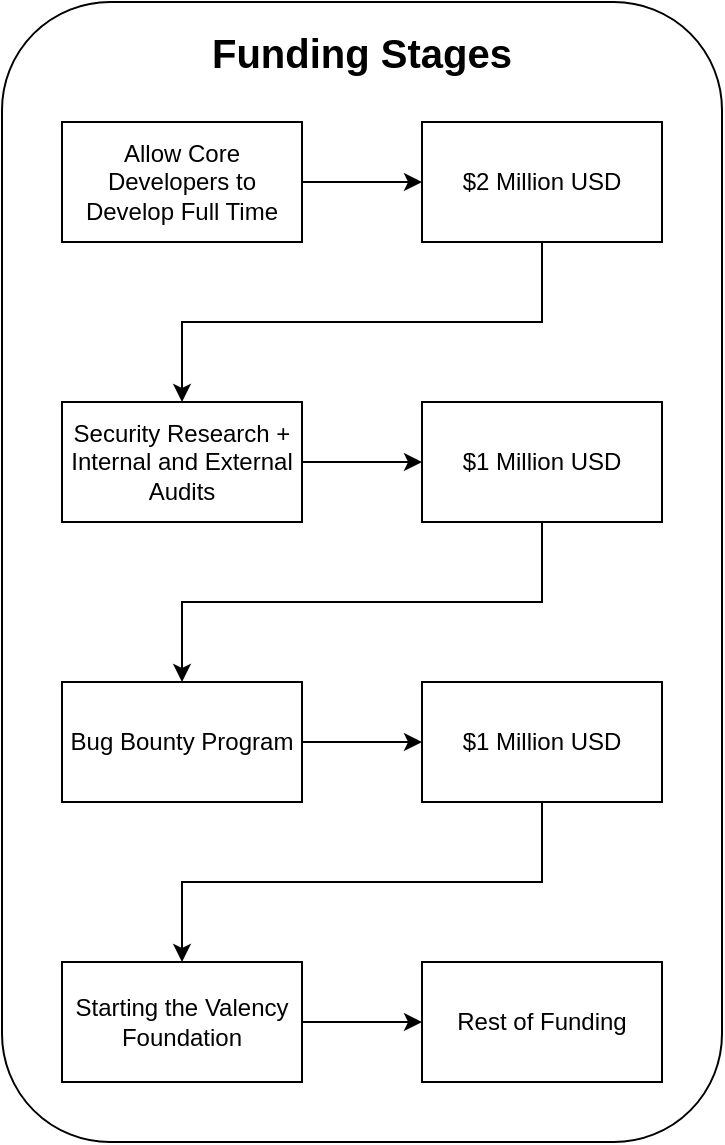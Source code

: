 <mxfile version="20.7.4" type="device"><diagram id="xYjTv9CL6mxWmhkBLTNM" name="Page-1"><mxGraphModel dx="1768" dy="1220" grid="1" gridSize="10" guides="1" tooltips="1" connect="1" arrows="1" fold="1" page="1" pageScale="1" pageWidth="850" pageHeight="1100" math="0" shadow="0"><root><mxCell id="0"/><mxCell id="1" parent="0"/><mxCell id="iRrLMKeFCmM5Z27aF00q-18" value="" style="rounded=1;whiteSpace=wrap;html=1;" vertex="1" parent="1"><mxGeometry x="250" y="200" width="360" height="570" as="geometry"/></mxCell><mxCell id="iRrLMKeFCmM5Z27aF00q-9" style="edgeStyle=orthogonalEdgeStyle;rounded=0;orthogonalLoop=1;jettySize=auto;html=1;" edge="1" parent="1" source="iRrLMKeFCmM5Z27aF00q-1" target="iRrLMKeFCmM5Z27aF00q-4"><mxGeometry relative="1" as="geometry"/></mxCell><mxCell id="iRrLMKeFCmM5Z27aF00q-1" value="Allow Core Developers to Develop Full Time" style="rounded=0;whiteSpace=wrap;html=1;" vertex="1" parent="1"><mxGeometry x="280" y="260" width="120" height="60" as="geometry"/></mxCell><mxCell id="iRrLMKeFCmM5Z27aF00q-13" style="edgeStyle=orthogonalEdgeStyle;rounded=0;orthogonalLoop=1;jettySize=auto;html=1;" edge="1" parent="1" source="iRrLMKeFCmM5Z27aF00q-2" target="iRrLMKeFCmM5Z27aF00q-8"><mxGeometry relative="1" as="geometry"/></mxCell><mxCell id="iRrLMKeFCmM5Z27aF00q-2" value="Bug Bounty Program" style="rounded=0;whiteSpace=wrap;html=1;" vertex="1" parent="1"><mxGeometry x="280" y="540" width="120" height="60" as="geometry"/></mxCell><mxCell id="iRrLMKeFCmM5Z27aF00q-16" style="edgeStyle=orthogonalEdgeStyle;rounded=0;orthogonalLoop=1;jettySize=auto;html=1;" edge="1" parent="1" source="iRrLMKeFCmM5Z27aF00q-3" target="iRrLMKeFCmM5Z27aF00q-2"><mxGeometry relative="1" as="geometry"><Array as="points"><mxPoint x="520" y="500"/><mxPoint x="340" y="500"/></Array></mxGeometry></mxCell><mxCell id="iRrLMKeFCmM5Z27aF00q-3" value="$1 Million USD" style="rounded=0;whiteSpace=wrap;html=1;" vertex="1" parent="1"><mxGeometry x="460" y="400" width="120" height="60" as="geometry"/></mxCell><mxCell id="iRrLMKeFCmM5Z27aF00q-11" style="edgeStyle=orthogonalEdgeStyle;rounded=0;orthogonalLoop=1;jettySize=auto;html=1;" edge="1" parent="1" source="iRrLMKeFCmM5Z27aF00q-4" target="iRrLMKeFCmM5Z27aF00q-5"><mxGeometry relative="1" as="geometry"><Array as="points"><mxPoint x="520" y="360"/><mxPoint x="340" y="360"/></Array></mxGeometry></mxCell><mxCell id="iRrLMKeFCmM5Z27aF00q-4" value="$2 Million USD" style="rounded=0;whiteSpace=wrap;html=1;" vertex="1" parent="1"><mxGeometry x="460" y="260" width="120" height="60" as="geometry"/></mxCell><mxCell id="iRrLMKeFCmM5Z27aF00q-12" style="edgeStyle=orthogonalEdgeStyle;rounded=0;orthogonalLoop=1;jettySize=auto;html=1;" edge="1" parent="1" source="iRrLMKeFCmM5Z27aF00q-5" target="iRrLMKeFCmM5Z27aF00q-3"><mxGeometry relative="1" as="geometry"/></mxCell><mxCell id="iRrLMKeFCmM5Z27aF00q-5" value="Security Research + Internal and External Audits" style="rounded=0;whiteSpace=wrap;html=1;" vertex="1" parent="1"><mxGeometry x="280" y="400" width="120" height="60" as="geometry"/></mxCell><mxCell id="iRrLMKeFCmM5Z27aF00q-14" style="edgeStyle=orthogonalEdgeStyle;rounded=0;orthogonalLoop=1;jettySize=auto;html=1;" edge="1" parent="1" source="iRrLMKeFCmM5Z27aF00q-6" target="iRrLMKeFCmM5Z27aF00q-7"><mxGeometry relative="1" as="geometry"/></mxCell><mxCell id="iRrLMKeFCmM5Z27aF00q-6" value="Starting the Valency Foundation" style="rounded=0;whiteSpace=wrap;html=1;" vertex="1" parent="1"><mxGeometry x="280" y="680" width="120" height="60" as="geometry"/></mxCell><mxCell id="iRrLMKeFCmM5Z27aF00q-7" value="Rest of Funding" style="rounded=0;whiteSpace=wrap;html=1;" vertex="1" parent="1"><mxGeometry x="460" y="680" width="120" height="60" as="geometry"/></mxCell><mxCell id="iRrLMKeFCmM5Z27aF00q-17" style="edgeStyle=orthogonalEdgeStyle;rounded=0;orthogonalLoop=1;jettySize=auto;html=1;" edge="1" parent="1" source="iRrLMKeFCmM5Z27aF00q-8" target="iRrLMKeFCmM5Z27aF00q-6"><mxGeometry relative="1" as="geometry"><Array as="points"><mxPoint x="520" y="640"/><mxPoint x="340" y="640"/></Array></mxGeometry></mxCell><mxCell id="iRrLMKeFCmM5Z27aF00q-8" value="$1 Million USD" style="rounded=0;whiteSpace=wrap;html=1;" vertex="1" parent="1"><mxGeometry x="460" y="540" width="120" height="60" as="geometry"/></mxCell><mxCell id="iRrLMKeFCmM5Z27aF00q-19" value="&lt;font size=&quot;1&quot;&gt;&lt;b style=&quot;font-size: 20px;&quot;&gt;Funding Stages&lt;/b&gt;&lt;br&gt;&lt;/font&gt;" style="text;html=1;strokeColor=none;fillColor=none;align=center;verticalAlign=middle;whiteSpace=wrap;rounded=0;" vertex="1" parent="1"><mxGeometry x="310" y="200" width="240" height="50" as="geometry"/></mxCell></root></mxGraphModel></diagram></mxfile>